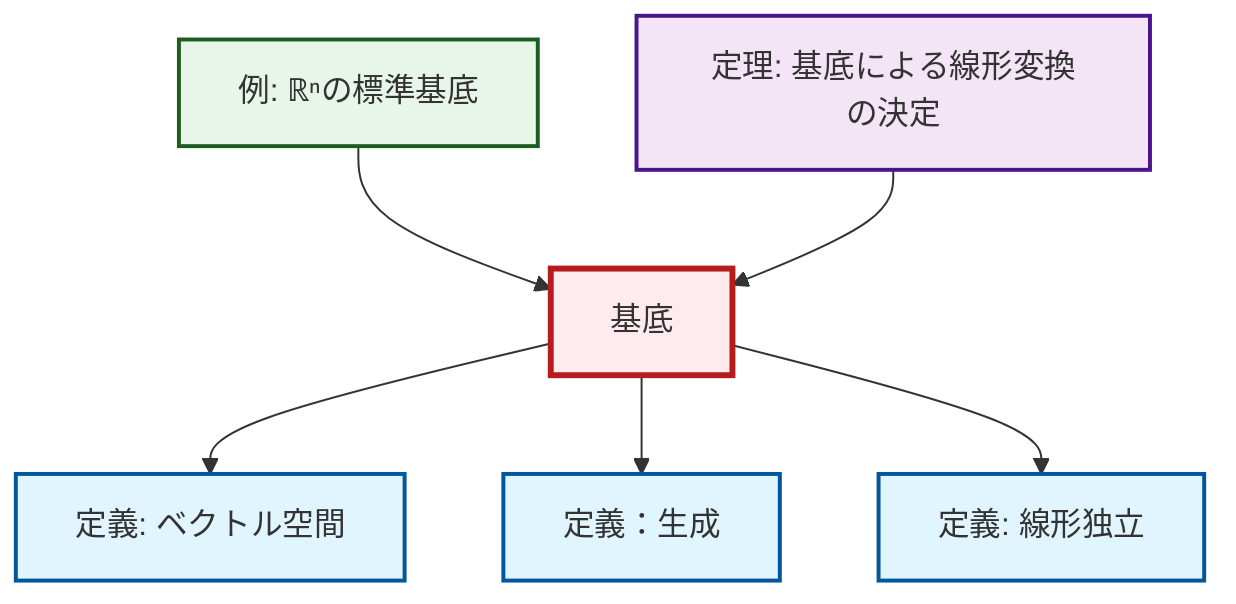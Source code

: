 graph TD
    classDef definition fill:#e1f5fe,stroke:#01579b,stroke-width:2px
    classDef theorem fill:#f3e5f5,stroke:#4a148c,stroke-width:2px
    classDef axiom fill:#fff3e0,stroke:#e65100,stroke-width:2px
    classDef example fill:#e8f5e9,stroke:#1b5e20,stroke-width:2px
    classDef current fill:#ffebee,stroke:#b71c1c,stroke-width:3px
    ex-standard-basis-rn["例: ℝⁿの標準基底"]:::example
    def-basis["基底"]:::definition
    def-vector-space["定義: ベクトル空間"]:::definition
    def-span["定義：生成"]:::definition
    def-linear-independence["定義: 線形独立"]:::definition
    thm-linear-transformation-basis["定理: 基底による線形変換の決定"]:::theorem
    def-basis --> def-vector-space
    def-basis --> def-span
    ex-standard-basis-rn --> def-basis
    thm-linear-transformation-basis --> def-basis
    def-basis --> def-linear-independence
    class def-basis current